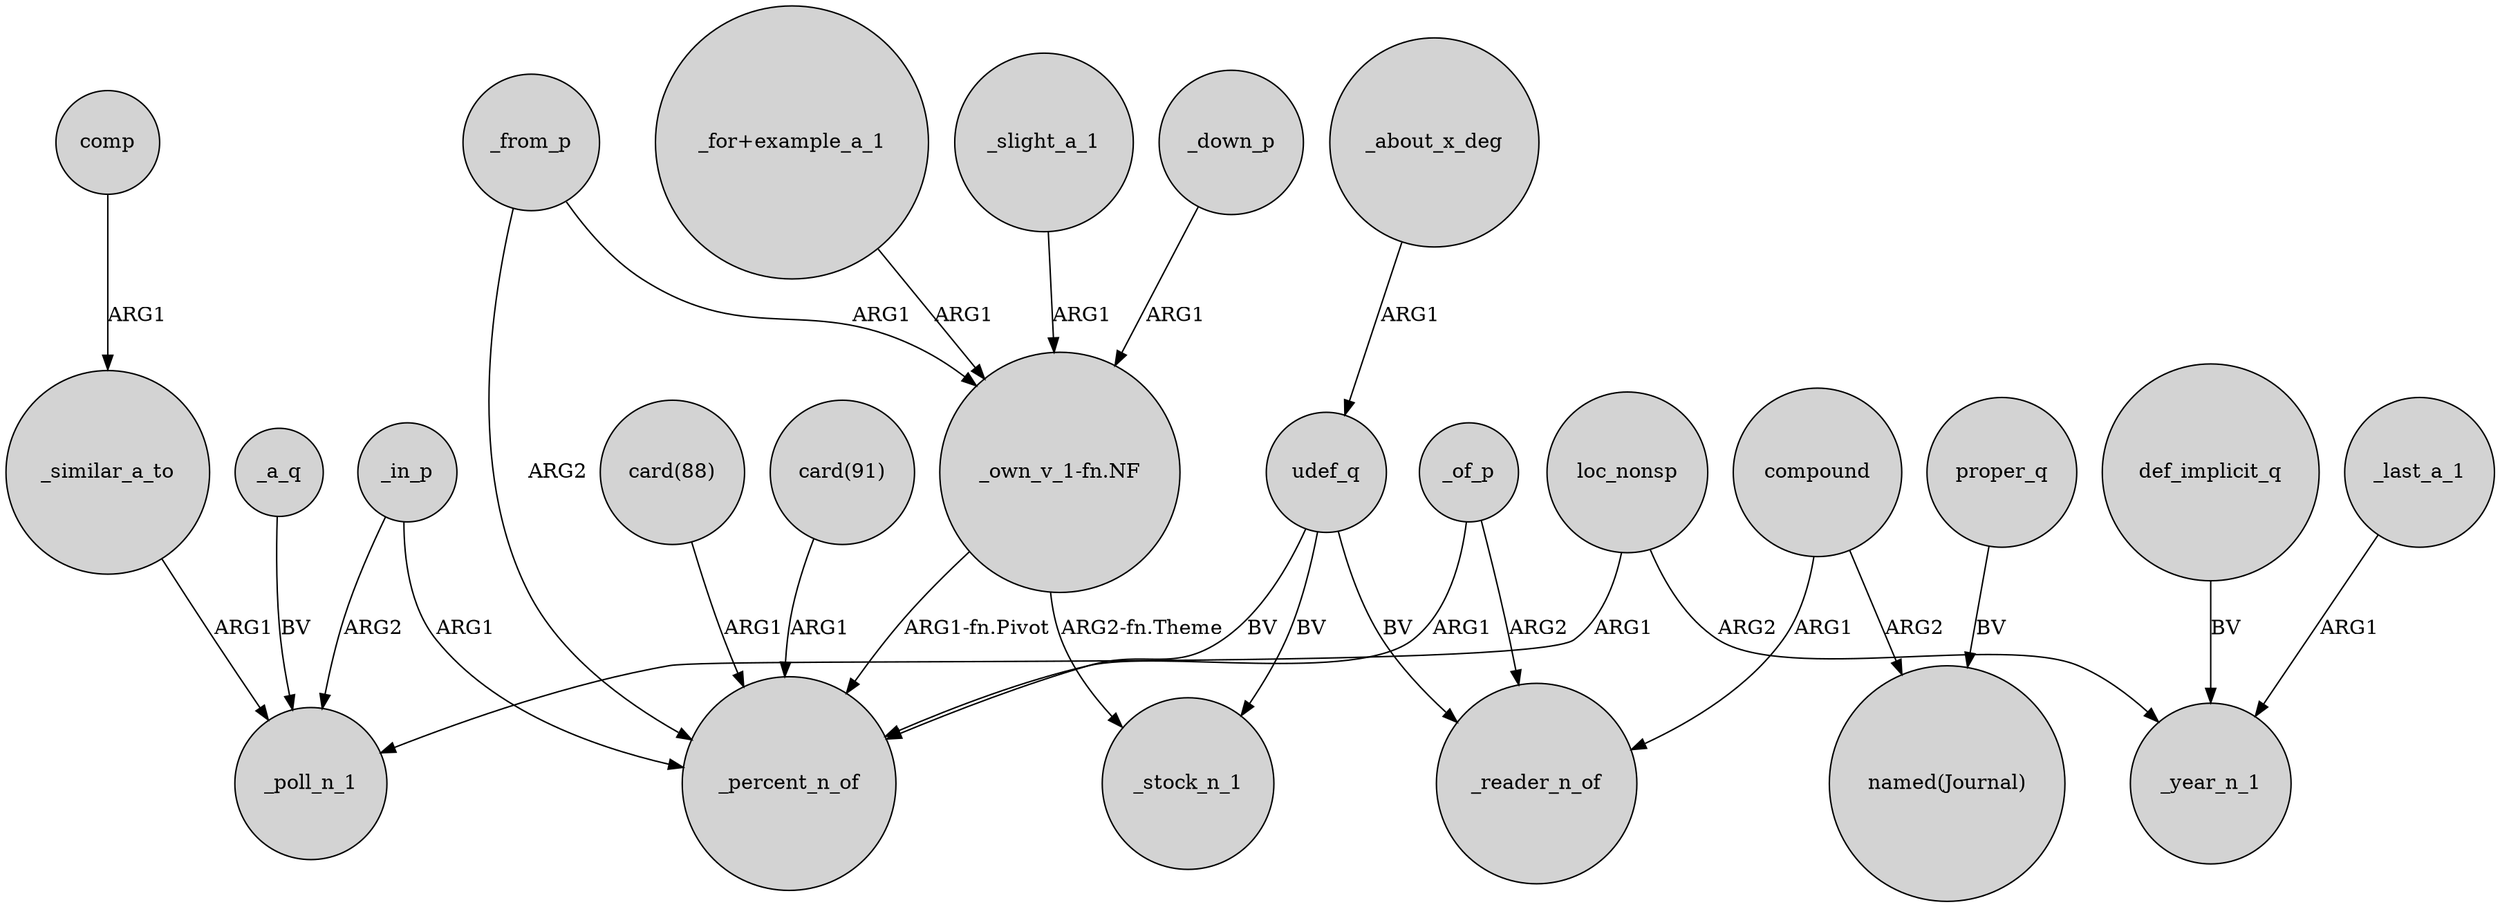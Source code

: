 digraph {
	node [shape=circle style=filled]
	comp -> _similar_a_to [label=ARG1]
	_slight_a_1 -> "_own_v_1-fn.NF" [label=ARG1]
	"card(88)" -> _percent_n_of [label=ARG1]
	def_implicit_q -> _year_n_1 [label=BV]
	_in_p -> _percent_n_of [label=ARG1]
	_similar_a_to -> _poll_n_1 [label=ARG1]
	_a_q -> _poll_n_1 [label=BV]
	_about_x_deg -> udef_q [label=ARG1]
	"_own_v_1-fn.NF" -> _stock_n_1 [label="ARG2-fn.Theme"]
	_of_p -> _percent_n_of [label=ARG1]
	_from_p -> "_own_v_1-fn.NF" [label=ARG1]
	"_own_v_1-fn.NF" -> _percent_n_of [label="ARG1-fn.Pivot"]
	compound -> _reader_n_of [label=ARG1]
	udef_q -> _stock_n_1 [label=BV]
	_down_p -> "_own_v_1-fn.NF" [label=ARG1]
	"_for+example_a_1" -> "_own_v_1-fn.NF" [label=ARG1]
	loc_nonsp -> _year_n_1 [label=ARG2]
	_last_a_1 -> _year_n_1 [label=ARG1]
	_of_p -> _reader_n_of [label=ARG2]
	compound -> "named(Journal)" [label=ARG2]
	_from_p -> _percent_n_of [label=ARG2]
	loc_nonsp -> _poll_n_1 [label=ARG1]
	udef_q -> _percent_n_of [label=BV]
	udef_q -> _reader_n_of [label=BV]
	"card(91)" -> _percent_n_of [label=ARG1]
	proper_q -> "named(Journal)" [label=BV]
	_in_p -> _poll_n_1 [label=ARG2]
}
